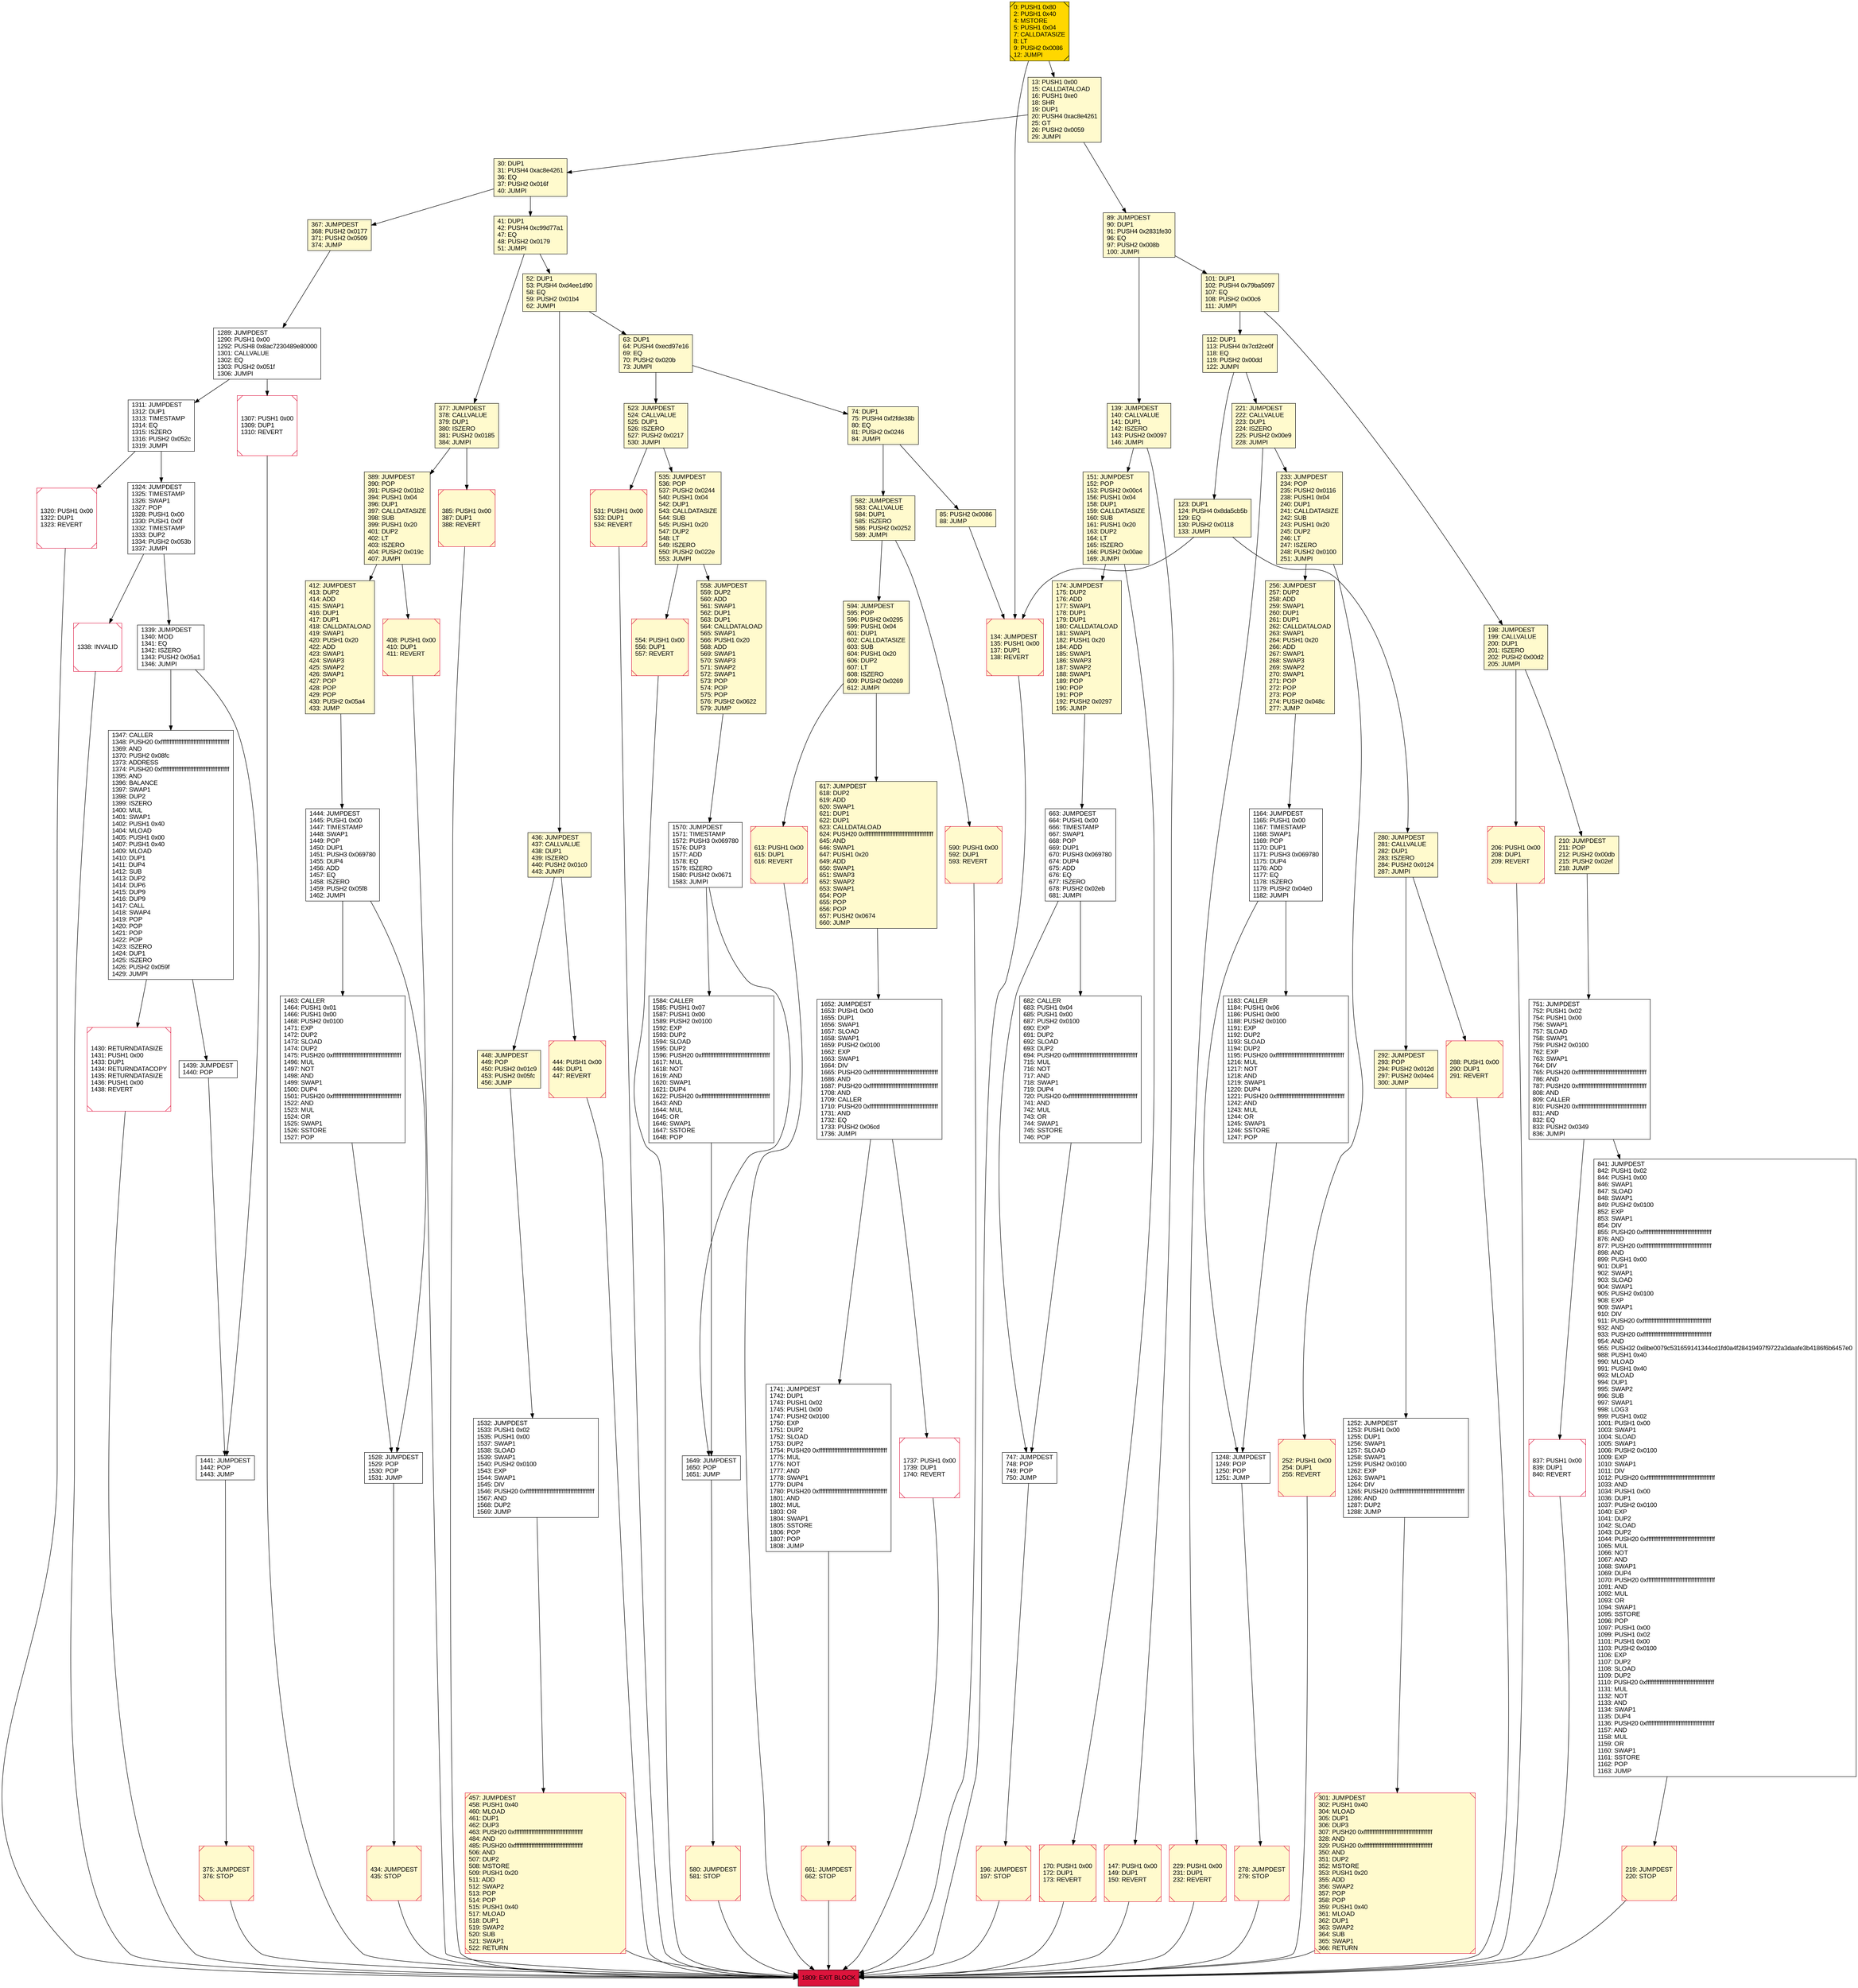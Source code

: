 digraph G {
bgcolor=transparent rankdir=UD;
node [shape=box style=filled color=black fillcolor=white fontname=arial fontcolor=black];
288 [label="288: PUSH1 0x00\l290: DUP1\l291: REVERT\l" fillcolor=lemonchiffon shape=Msquare color=crimson ];
661 [label="661: JUMPDEST\l662: STOP\l" fillcolor=lemonchiffon shape=Msquare color=crimson ];
523 [label="523: JUMPDEST\l524: CALLVALUE\l525: DUP1\l526: ISZERO\l527: PUSH2 0x0217\l530: JUMPI\l" fillcolor=lemonchiffon ];
278 [label="278: JUMPDEST\l279: STOP\l" fillcolor=lemonchiffon shape=Msquare color=crimson ];
134 [label="134: JUMPDEST\l135: PUSH1 0x00\l137: DUP1\l138: REVERT\l" fillcolor=lemonchiffon shape=Msquare color=crimson ];
448 [label="448: JUMPDEST\l449: POP\l450: PUSH2 0x01c9\l453: PUSH2 0x05fc\l456: JUMP\l" fillcolor=lemonchiffon ];
221 [label="221: JUMPDEST\l222: CALLVALUE\l223: DUP1\l224: ISZERO\l225: PUSH2 0x00e9\l228: JUMPI\l" fillcolor=lemonchiffon ];
1338 [label="1338: INVALID\l" shape=Msquare color=crimson ];
151 [label="151: JUMPDEST\l152: POP\l153: PUSH2 0x00c4\l156: PUSH1 0x04\l158: DUP1\l159: CALLDATASIZE\l160: SUB\l161: PUSH1 0x20\l163: DUP2\l164: LT\l165: ISZERO\l166: PUSH2 0x00ae\l169: JUMPI\l" fillcolor=lemonchiffon ];
1441 [label="1441: JUMPDEST\l1442: POP\l1443: JUMP\l" ];
174 [label="174: JUMPDEST\l175: DUP2\l176: ADD\l177: SWAP1\l178: DUP1\l179: DUP1\l180: CALLDATALOAD\l181: SWAP1\l182: PUSH1 0x20\l184: ADD\l185: SWAP1\l186: SWAP3\l187: SWAP2\l188: SWAP1\l189: POP\l190: POP\l191: POP\l192: PUSH2 0x0297\l195: JUMP\l" fillcolor=lemonchiffon ];
582 [label="582: JUMPDEST\l583: CALLVALUE\l584: DUP1\l585: ISZERO\l586: PUSH2 0x0252\l589: JUMPI\l" fillcolor=lemonchiffon ];
1741 [label="1741: JUMPDEST\l1742: DUP1\l1743: PUSH1 0x02\l1745: PUSH1 0x00\l1747: PUSH2 0x0100\l1750: EXP\l1751: DUP2\l1752: SLOAD\l1753: DUP2\l1754: PUSH20 0xffffffffffffffffffffffffffffffffffffffff\l1775: MUL\l1776: NOT\l1777: AND\l1778: SWAP1\l1779: DUP4\l1780: PUSH20 0xffffffffffffffffffffffffffffffffffffffff\l1801: AND\l1802: MUL\l1803: OR\l1804: SWAP1\l1805: SSTORE\l1806: POP\l1807: POP\l1808: JUMP\l" ];
1320 [label="1320: PUSH1 0x00\l1322: DUP1\l1323: REVERT\l" shape=Msquare color=crimson ];
170 [label="170: PUSH1 0x00\l172: DUP1\l173: REVERT\l" fillcolor=lemonchiffon shape=Msquare color=crimson ];
554 [label="554: PUSH1 0x00\l556: DUP1\l557: REVERT\l" fillcolor=lemonchiffon shape=Msquare color=crimson ];
1570 [label="1570: JUMPDEST\l1571: TIMESTAMP\l1572: PUSH3 0x069780\l1576: DUP3\l1577: ADD\l1578: EQ\l1579: ISZERO\l1580: PUSH2 0x0671\l1583: JUMPI\l" ];
41 [label="41: DUP1\l42: PUSH4 0xc99d77a1\l47: EQ\l48: PUSH2 0x0179\l51: JUMPI\l" fillcolor=lemonchiffon ];
1430 [label="1430: RETURNDATASIZE\l1431: PUSH1 0x00\l1433: DUP1\l1434: RETURNDATACOPY\l1435: RETURNDATASIZE\l1436: PUSH1 0x00\l1438: REVERT\l" shape=Msquare color=crimson ];
1584 [label="1584: CALLER\l1585: PUSH1 0x07\l1587: PUSH1 0x00\l1589: PUSH2 0x0100\l1592: EXP\l1593: DUP2\l1594: SLOAD\l1595: DUP2\l1596: PUSH20 0xffffffffffffffffffffffffffffffffffffffff\l1617: MUL\l1618: NOT\l1619: AND\l1620: SWAP1\l1621: DUP4\l1622: PUSH20 0xffffffffffffffffffffffffffffffffffffffff\l1643: AND\l1644: MUL\l1645: OR\l1646: SWAP1\l1647: SSTORE\l1648: POP\l" ];
1809 [label="1809: EXIT BLOCK\l" fillcolor=crimson ];
1311 [label="1311: JUMPDEST\l1312: DUP1\l1313: TIMESTAMP\l1314: EQ\l1315: ISZERO\l1316: PUSH2 0x052c\l1319: JUMPI\l" ];
412 [label="412: JUMPDEST\l413: DUP2\l414: ADD\l415: SWAP1\l416: DUP1\l417: DUP1\l418: CALLDATALOAD\l419: SWAP1\l420: PUSH1 0x20\l422: ADD\l423: SWAP1\l424: SWAP3\l425: SWAP2\l426: SWAP1\l427: POP\l428: POP\l429: POP\l430: PUSH2 0x05a4\l433: JUMP\l" fillcolor=lemonchiffon ];
457 [label="457: JUMPDEST\l458: PUSH1 0x40\l460: MLOAD\l461: DUP1\l462: DUP3\l463: PUSH20 0xffffffffffffffffffffffffffffffffffffffff\l484: AND\l485: PUSH20 0xffffffffffffffffffffffffffffffffffffffff\l506: AND\l507: DUP2\l508: MSTORE\l509: PUSH1 0x20\l511: ADD\l512: SWAP2\l513: POP\l514: POP\l515: PUSH1 0x40\l517: MLOAD\l518: DUP1\l519: SWAP2\l520: SUB\l521: SWAP1\l522: RETURN\l" fillcolor=lemonchiffon shape=Msquare color=crimson ];
444 [label="444: PUSH1 0x00\l446: DUP1\l447: REVERT\l" fillcolor=lemonchiffon shape=Msquare color=crimson ];
385 [label="385: PUSH1 0x00\l387: DUP1\l388: REVERT\l" fillcolor=lemonchiffon shape=Msquare color=crimson ];
747 [label="747: JUMPDEST\l748: POP\l749: POP\l750: JUMP\l" ];
74 [label="74: DUP1\l75: PUSH4 0xf2fde38b\l80: EQ\l81: PUSH2 0x0246\l84: JUMPI\l" fillcolor=lemonchiffon ];
123 [label="123: DUP1\l124: PUSH4 0x8da5cb5b\l129: EQ\l130: PUSH2 0x0118\l133: JUMPI\l" fillcolor=lemonchiffon ];
30 [label="30: DUP1\l31: PUSH4 0xac8e4261\l36: EQ\l37: PUSH2 0x016f\l40: JUMPI\l" fillcolor=lemonchiffon ];
233 [label="233: JUMPDEST\l234: POP\l235: PUSH2 0x0116\l238: PUSH1 0x04\l240: DUP1\l241: CALLDATASIZE\l242: SUB\l243: PUSH1 0x20\l245: DUP2\l246: LT\l247: ISZERO\l248: PUSH2 0x0100\l251: JUMPI\l" fillcolor=lemonchiffon ];
367 [label="367: JUMPDEST\l368: PUSH2 0x0177\l371: PUSH2 0x0509\l374: JUMP\l" fillcolor=lemonchiffon ];
389 [label="389: JUMPDEST\l390: POP\l391: PUSH2 0x01b2\l394: PUSH1 0x04\l396: DUP1\l397: CALLDATASIZE\l398: SUB\l399: PUSH1 0x20\l401: DUP2\l402: LT\l403: ISZERO\l404: PUSH2 0x019c\l407: JUMPI\l" fillcolor=lemonchiffon ];
434 [label="434: JUMPDEST\l435: STOP\l" fillcolor=lemonchiffon shape=Msquare color=crimson ];
377 [label="377: JUMPDEST\l378: CALLVALUE\l379: DUP1\l380: ISZERO\l381: PUSH2 0x0185\l384: JUMPI\l" fillcolor=lemonchiffon ];
52 [label="52: DUP1\l53: PUSH4 0xd4ee1d90\l58: EQ\l59: PUSH2 0x01b4\l62: JUMPI\l" fillcolor=lemonchiffon ];
594 [label="594: JUMPDEST\l595: POP\l596: PUSH2 0x0295\l599: PUSH1 0x04\l601: DUP1\l602: CALLDATASIZE\l603: SUB\l604: PUSH1 0x20\l606: DUP2\l607: LT\l608: ISZERO\l609: PUSH2 0x0269\l612: JUMPI\l" fillcolor=lemonchiffon ];
1652 [label="1652: JUMPDEST\l1653: PUSH1 0x00\l1655: DUP1\l1656: SWAP1\l1657: SLOAD\l1658: SWAP1\l1659: PUSH2 0x0100\l1662: EXP\l1663: SWAP1\l1664: DIV\l1665: PUSH20 0xffffffffffffffffffffffffffffffffffffffff\l1686: AND\l1687: PUSH20 0xffffffffffffffffffffffffffffffffffffffff\l1708: AND\l1709: CALLER\l1710: PUSH20 0xffffffffffffffffffffffffffffffffffffffff\l1731: AND\l1732: EQ\l1733: PUSH2 0x06cd\l1736: JUMPI\l" ];
1248 [label="1248: JUMPDEST\l1249: POP\l1250: POP\l1251: JUMP\l" ];
1439 [label="1439: JUMPDEST\l1440: POP\l" ];
1347 [label="1347: CALLER\l1348: PUSH20 0xffffffffffffffffffffffffffffffffffffffff\l1369: AND\l1370: PUSH2 0x08fc\l1373: ADDRESS\l1374: PUSH20 0xffffffffffffffffffffffffffffffffffffffff\l1395: AND\l1396: BALANCE\l1397: SWAP1\l1398: DUP2\l1399: ISZERO\l1400: MUL\l1401: SWAP1\l1402: PUSH1 0x40\l1404: MLOAD\l1405: PUSH1 0x00\l1407: PUSH1 0x40\l1409: MLOAD\l1410: DUP1\l1411: DUP4\l1412: SUB\l1413: DUP2\l1414: DUP6\l1415: DUP9\l1416: DUP9\l1417: CALL\l1418: SWAP4\l1419: POP\l1420: POP\l1421: POP\l1422: POP\l1423: ISZERO\l1424: DUP1\l1425: ISZERO\l1426: PUSH2 0x059f\l1429: JUMPI\l" ];
663 [label="663: JUMPDEST\l664: PUSH1 0x00\l666: TIMESTAMP\l667: SWAP1\l668: POP\l669: DUP1\l670: PUSH3 0x069780\l674: DUP4\l675: ADD\l676: EQ\l677: ISZERO\l678: PUSH2 0x02eb\l681: JUMPI\l" ];
147 [label="147: PUSH1 0x00\l149: DUP1\l150: REVERT\l" fillcolor=lemonchiffon shape=Msquare color=crimson ];
531 [label="531: PUSH1 0x00\l533: DUP1\l534: REVERT\l" fillcolor=lemonchiffon shape=Msquare color=crimson ];
101 [label="101: DUP1\l102: PUSH4 0x79ba5097\l107: EQ\l108: PUSH2 0x00c6\l111: JUMPI\l" fillcolor=lemonchiffon ];
1528 [label="1528: JUMPDEST\l1529: POP\l1530: POP\l1531: JUMP\l" ];
1463 [label="1463: CALLER\l1464: PUSH1 0x01\l1466: PUSH1 0x00\l1468: PUSH2 0x0100\l1471: EXP\l1472: DUP2\l1473: SLOAD\l1474: DUP2\l1475: PUSH20 0xffffffffffffffffffffffffffffffffffffffff\l1496: MUL\l1497: NOT\l1498: AND\l1499: SWAP1\l1500: DUP4\l1501: PUSH20 0xffffffffffffffffffffffffffffffffffffffff\l1522: AND\l1523: MUL\l1524: OR\l1525: SWAP1\l1526: SSTORE\l1527: POP\l" ];
408 [label="408: PUSH1 0x00\l410: DUP1\l411: REVERT\l" fillcolor=lemonchiffon shape=Msquare color=crimson ];
1307 [label="1307: PUSH1 0x00\l1309: DUP1\l1310: REVERT\l" shape=Msquare color=crimson ];
1339 [label="1339: JUMPDEST\l1340: MOD\l1341: EQ\l1342: ISZERO\l1343: PUSH2 0x05a1\l1346: JUMPI\l" ];
89 [label="89: JUMPDEST\l90: DUP1\l91: PUSH4 0x2831fe30\l96: EQ\l97: PUSH2 0x008b\l100: JUMPI\l" fillcolor=lemonchiffon ];
63 [label="63: DUP1\l64: PUSH4 0xecd97e16\l69: EQ\l70: PUSH2 0x020b\l73: JUMPI\l" fillcolor=lemonchiffon ];
229 [label="229: PUSH1 0x00\l231: DUP1\l232: REVERT\l" fillcolor=lemonchiffon shape=Msquare color=crimson ];
613 [label="613: PUSH1 0x00\l615: DUP1\l616: REVERT\l" fillcolor=lemonchiffon shape=Msquare color=crimson ];
558 [label="558: JUMPDEST\l559: DUP2\l560: ADD\l561: SWAP1\l562: DUP1\l563: DUP1\l564: CALLDATALOAD\l565: SWAP1\l566: PUSH1 0x20\l568: ADD\l569: SWAP1\l570: SWAP3\l571: SWAP2\l572: SWAP1\l573: POP\l574: POP\l575: POP\l576: PUSH2 0x0622\l579: JUMP\l" fillcolor=lemonchiffon ];
535 [label="535: JUMPDEST\l536: POP\l537: PUSH2 0x0244\l540: PUSH1 0x04\l542: DUP1\l543: CALLDATASIZE\l544: SUB\l545: PUSH1 0x20\l547: DUP2\l548: LT\l549: ISZERO\l550: PUSH2 0x022e\l553: JUMPI\l" fillcolor=lemonchiffon ];
280 [label="280: JUMPDEST\l281: CALLVALUE\l282: DUP1\l283: ISZERO\l284: PUSH2 0x0124\l287: JUMPI\l" fillcolor=lemonchiffon ];
751 [label="751: JUMPDEST\l752: PUSH1 0x02\l754: PUSH1 0x00\l756: SWAP1\l757: SLOAD\l758: SWAP1\l759: PUSH2 0x0100\l762: EXP\l763: SWAP1\l764: DIV\l765: PUSH20 0xffffffffffffffffffffffffffffffffffffffff\l786: AND\l787: PUSH20 0xffffffffffffffffffffffffffffffffffffffff\l808: AND\l809: CALLER\l810: PUSH20 0xffffffffffffffffffffffffffffffffffffffff\l831: AND\l832: EQ\l833: PUSH2 0x0349\l836: JUMPI\l" ];
219 [label="219: JUMPDEST\l220: STOP\l" fillcolor=lemonchiffon shape=Msquare color=crimson ];
841 [label="841: JUMPDEST\l842: PUSH1 0x02\l844: PUSH1 0x00\l846: SWAP1\l847: SLOAD\l848: SWAP1\l849: PUSH2 0x0100\l852: EXP\l853: SWAP1\l854: DIV\l855: PUSH20 0xffffffffffffffffffffffffffffffffffffffff\l876: AND\l877: PUSH20 0xffffffffffffffffffffffffffffffffffffffff\l898: AND\l899: PUSH1 0x00\l901: DUP1\l902: SWAP1\l903: SLOAD\l904: SWAP1\l905: PUSH2 0x0100\l908: EXP\l909: SWAP1\l910: DIV\l911: PUSH20 0xffffffffffffffffffffffffffffffffffffffff\l932: AND\l933: PUSH20 0xffffffffffffffffffffffffffffffffffffffff\l954: AND\l955: PUSH32 0x8be0079c531659141344cd1fd0a4f28419497f9722a3daafe3b4186f6b6457e0\l988: PUSH1 0x40\l990: MLOAD\l991: PUSH1 0x40\l993: MLOAD\l994: DUP1\l995: SWAP2\l996: SUB\l997: SWAP1\l998: LOG3\l999: PUSH1 0x02\l1001: PUSH1 0x00\l1003: SWAP1\l1004: SLOAD\l1005: SWAP1\l1006: PUSH2 0x0100\l1009: EXP\l1010: SWAP1\l1011: DIV\l1012: PUSH20 0xffffffffffffffffffffffffffffffffffffffff\l1033: AND\l1034: PUSH1 0x00\l1036: DUP1\l1037: PUSH2 0x0100\l1040: EXP\l1041: DUP2\l1042: SLOAD\l1043: DUP2\l1044: PUSH20 0xffffffffffffffffffffffffffffffffffffffff\l1065: MUL\l1066: NOT\l1067: AND\l1068: SWAP1\l1069: DUP4\l1070: PUSH20 0xffffffffffffffffffffffffffffffffffffffff\l1091: AND\l1092: MUL\l1093: OR\l1094: SWAP1\l1095: SSTORE\l1096: POP\l1097: PUSH1 0x00\l1099: PUSH1 0x02\l1101: PUSH1 0x00\l1103: PUSH2 0x0100\l1106: EXP\l1107: DUP2\l1108: SLOAD\l1109: DUP2\l1110: PUSH20 0xffffffffffffffffffffffffffffffffffffffff\l1131: MUL\l1132: NOT\l1133: AND\l1134: SWAP1\l1135: DUP4\l1136: PUSH20 0xffffffffffffffffffffffffffffffffffffffff\l1157: AND\l1158: MUL\l1159: OR\l1160: SWAP1\l1161: SSTORE\l1162: POP\l1163: JUMP\l" ];
1183 [label="1183: CALLER\l1184: PUSH1 0x06\l1186: PUSH1 0x00\l1188: PUSH2 0x0100\l1191: EXP\l1192: DUP2\l1193: SLOAD\l1194: DUP2\l1195: PUSH20 0xffffffffffffffffffffffffffffffffffffffff\l1216: MUL\l1217: NOT\l1218: AND\l1219: SWAP1\l1220: DUP4\l1221: PUSH20 0xffffffffffffffffffffffffffffffffffffffff\l1242: AND\l1243: MUL\l1244: OR\l1245: SWAP1\l1246: SSTORE\l1247: POP\l" ];
196 [label="196: JUMPDEST\l197: STOP\l" fillcolor=lemonchiffon shape=Msquare color=crimson ];
580 [label="580: JUMPDEST\l581: STOP\l" fillcolor=lemonchiffon shape=Msquare color=crimson ];
1444 [label="1444: JUMPDEST\l1445: PUSH1 0x00\l1447: TIMESTAMP\l1448: SWAP1\l1449: POP\l1450: DUP1\l1451: PUSH3 0x069780\l1455: DUP4\l1456: ADD\l1457: EQ\l1458: ISZERO\l1459: PUSH2 0x05f8\l1462: JUMPI\l" ];
1252 [label="1252: JUMPDEST\l1253: PUSH1 0x00\l1255: DUP1\l1256: SWAP1\l1257: SLOAD\l1258: SWAP1\l1259: PUSH2 0x0100\l1262: EXP\l1263: SWAP1\l1264: DIV\l1265: PUSH20 0xffffffffffffffffffffffffffffffffffffffff\l1286: AND\l1287: DUP2\l1288: JUMP\l" ];
1532 [label="1532: JUMPDEST\l1533: PUSH1 0x02\l1535: PUSH1 0x00\l1537: SWAP1\l1538: SLOAD\l1539: SWAP1\l1540: PUSH2 0x0100\l1543: EXP\l1544: SWAP1\l1545: DIV\l1546: PUSH20 0xffffffffffffffffffffffffffffffffffffffff\l1567: AND\l1568: DUP2\l1569: JUMP\l" ];
617 [label="617: JUMPDEST\l618: DUP2\l619: ADD\l620: SWAP1\l621: DUP1\l622: DUP1\l623: CALLDATALOAD\l624: PUSH20 0xffffffffffffffffffffffffffffffffffffffff\l645: AND\l646: SWAP1\l647: PUSH1 0x20\l649: ADD\l650: SWAP1\l651: SWAP3\l652: SWAP2\l653: SWAP1\l654: POP\l655: POP\l656: POP\l657: PUSH2 0x0674\l660: JUMP\l" fillcolor=lemonchiffon ];
1649 [label="1649: JUMPDEST\l1650: POP\l1651: JUMP\l" ];
0 [label="0: PUSH1 0x80\l2: PUSH1 0x40\l4: MSTORE\l5: PUSH1 0x04\l7: CALLDATASIZE\l8: LT\l9: PUSH2 0x0086\l12: JUMPI\l" fillcolor=lemonchiffon shape=Msquare fillcolor=gold ];
210 [label="210: JUMPDEST\l211: POP\l212: PUSH2 0x00db\l215: PUSH2 0x02ef\l218: JUMP\l" fillcolor=lemonchiffon ];
256 [label="256: JUMPDEST\l257: DUP2\l258: ADD\l259: SWAP1\l260: DUP1\l261: DUP1\l262: CALLDATALOAD\l263: SWAP1\l264: PUSH1 0x20\l266: ADD\l267: SWAP1\l268: SWAP3\l269: SWAP2\l270: SWAP1\l271: POP\l272: POP\l273: POP\l274: PUSH2 0x048c\l277: JUMP\l" fillcolor=lemonchiffon ];
252 [label="252: PUSH1 0x00\l254: DUP1\l255: REVERT\l" fillcolor=lemonchiffon shape=Msquare color=crimson ];
292 [label="292: JUMPDEST\l293: POP\l294: PUSH2 0x012d\l297: PUSH2 0x04e4\l300: JUMP\l" fillcolor=lemonchiffon ];
112 [label="112: DUP1\l113: PUSH4 0x7cd2ce0f\l118: EQ\l119: PUSH2 0x00dd\l122: JUMPI\l" fillcolor=lemonchiffon ];
139 [label="139: JUMPDEST\l140: CALLVALUE\l141: DUP1\l142: ISZERO\l143: PUSH2 0x0097\l146: JUMPI\l" fillcolor=lemonchiffon ];
375 [label="375: JUMPDEST\l376: STOP\l" fillcolor=lemonchiffon shape=Msquare color=crimson ];
837 [label="837: PUSH1 0x00\l839: DUP1\l840: REVERT\l" shape=Msquare color=crimson ];
1164 [label="1164: JUMPDEST\l1165: PUSH1 0x00\l1167: TIMESTAMP\l1168: SWAP1\l1169: POP\l1170: DUP1\l1171: PUSH3 0x069780\l1175: DUP4\l1176: ADD\l1177: EQ\l1178: ISZERO\l1179: PUSH2 0x04e0\l1182: JUMPI\l" ];
1737 [label="1737: PUSH1 0x00\l1739: DUP1\l1740: REVERT\l" shape=Msquare color=crimson ];
1324 [label="1324: JUMPDEST\l1325: TIMESTAMP\l1326: SWAP1\l1327: POP\l1328: PUSH1 0x00\l1330: PUSH1 0x0f\l1332: TIMESTAMP\l1333: DUP2\l1334: PUSH2 0x053b\l1337: JUMPI\l" ];
13 [label="13: PUSH1 0x00\l15: CALLDATALOAD\l16: PUSH1 0xe0\l18: SHR\l19: DUP1\l20: PUSH4 0xac8e4261\l25: GT\l26: PUSH2 0x0059\l29: JUMPI\l" fillcolor=lemonchiffon ];
436 [label="436: JUMPDEST\l437: CALLVALUE\l438: DUP1\l439: ISZERO\l440: PUSH2 0x01c0\l443: JUMPI\l" fillcolor=lemonchiffon ];
206 [label="206: PUSH1 0x00\l208: DUP1\l209: REVERT\l" fillcolor=lemonchiffon shape=Msquare color=crimson ];
590 [label="590: PUSH1 0x00\l592: DUP1\l593: REVERT\l" fillcolor=lemonchiffon shape=Msquare color=crimson ];
198 [label="198: JUMPDEST\l199: CALLVALUE\l200: DUP1\l201: ISZERO\l202: PUSH2 0x00d2\l205: JUMPI\l" fillcolor=lemonchiffon ];
85 [label="85: PUSH2 0x0086\l88: JUMP\l" fillcolor=lemonchiffon ];
682 [label="682: CALLER\l683: PUSH1 0x04\l685: PUSH1 0x00\l687: PUSH2 0x0100\l690: EXP\l691: DUP2\l692: SLOAD\l693: DUP2\l694: PUSH20 0xffffffffffffffffffffffffffffffffffffffff\l715: MUL\l716: NOT\l717: AND\l718: SWAP1\l719: DUP4\l720: PUSH20 0xffffffffffffffffffffffffffffffffffffffff\l741: AND\l742: MUL\l743: OR\l744: SWAP1\l745: SSTORE\l746: POP\l" ];
1289 [label="1289: JUMPDEST\l1290: PUSH1 0x00\l1292: PUSH8 0x8ac7230489e80000\l1301: CALLVALUE\l1302: EQ\l1303: PUSH2 0x051f\l1306: JUMPI\l" ];
301 [label="301: JUMPDEST\l302: PUSH1 0x40\l304: MLOAD\l305: DUP1\l306: DUP3\l307: PUSH20 0xffffffffffffffffffffffffffffffffffffffff\l328: AND\l329: PUSH20 0xffffffffffffffffffffffffffffffffffffffff\l350: AND\l351: DUP2\l352: MSTORE\l353: PUSH1 0x20\l355: ADD\l356: SWAP2\l357: POP\l358: POP\l359: PUSH1 0x40\l361: MLOAD\l362: DUP1\l363: SWAP2\l364: SUB\l365: SWAP1\l366: RETURN\l" fillcolor=lemonchiffon shape=Msquare color=crimson ];
151 -> 174;
1463 -> 1528;
377 -> 385;
444 -> 1809;
89 -> 101;
661 -> 1809;
663 -> 747;
210 -> 751;
280 -> 292;
170 -> 1809;
198 -> 206;
1311 -> 1320;
582 -> 594;
1652 -> 1741;
147 -> 1809;
41 -> 52;
408 -> 1809;
1439 -> 1441;
74 -> 582;
1164 -> 1183;
1248 -> 278;
41 -> 377;
198 -> 210;
523 -> 531;
385 -> 1809;
174 -> 663;
434 -> 1809;
1339 -> 1441;
256 -> 1164;
389 -> 412;
221 -> 229;
1289 -> 1307;
101 -> 198;
196 -> 1809;
52 -> 436;
412 -> 1444;
663 -> 682;
252 -> 1809;
1164 -> 1248;
13 -> 30;
139 -> 147;
229 -> 1809;
448 -> 1532;
74 -> 85;
682 -> 747;
1570 -> 1649;
112 -> 221;
89 -> 139;
219 -> 1809;
1444 -> 1528;
1183 -> 1248;
1441 -> 375;
582 -> 590;
1444 -> 1463;
123 -> 280;
52 -> 63;
101 -> 112;
594 -> 613;
436 -> 448;
1289 -> 1311;
301 -> 1809;
436 -> 444;
85 -> 134;
1737 -> 1809;
112 -> 123;
206 -> 1809;
233 -> 256;
841 -> 219;
1347 -> 1439;
377 -> 389;
751 -> 841;
30 -> 367;
1649 -> 580;
1741 -> 661;
457 -> 1809;
151 -> 170;
292 -> 1252;
535 -> 558;
288 -> 1809;
134 -> 1809;
1339 -> 1347;
278 -> 1809;
1338 -> 1809;
1528 -> 434;
1320 -> 1809;
554 -> 1809;
389 -> 408;
1430 -> 1809;
1570 -> 1584;
221 -> 233;
123 -> 134;
1347 -> 1430;
531 -> 1809;
1307 -> 1809;
1252 -> 301;
30 -> 41;
751 -> 837;
0 -> 13;
580 -> 1809;
1652 -> 1737;
535 -> 554;
63 -> 523;
1584 -> 1649;
558 -> 1570;
280 -> 288;
523 -> 535;
1532 -> 457;
13 -> 89;
1324 -> 1339;
613 -> 1809;
0 -> 134;
367 -> 1289;
63 -> 74;
139 -> 151;
1324 -> 1338;
747 -> 196;
375 -> 1809;
837 -> 1809;
233 -> 252;
1311 -> 1324;
590 -> 1809;
594 -> 617;
617 -> 1652;
}